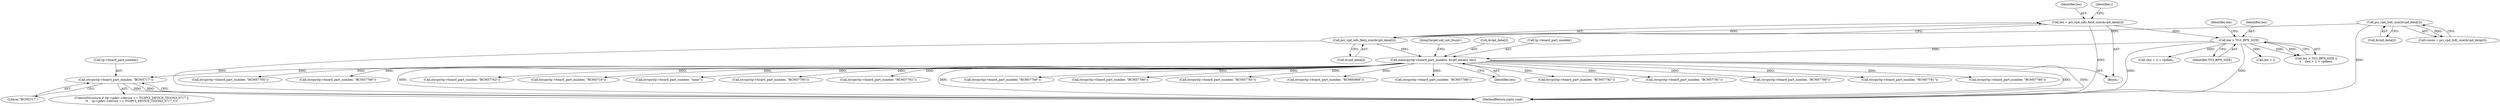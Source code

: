 digraph "0_linux_715230a44310a8cf66fbfb5a46f9a62a9b2de424@API" {
"1000343" [label="(Call,strcpy(tp->board_part_number, \"BCM5717\"))"];
"1000301" [label="(Call,memcpy(tp->board_part_number, &vpd_data[i], len))"];
"1000282" [label="(Call,pci_vpd_info_field_size(&vpd_data[i]))"];
"1000139" [label="(Call,pci_vpd_lrdt_size(&vpd_data[i]))"];
"1000292" [label="(Call,len > TG3_BPN_SIZE)"];
"1000280" [label="(Call,len = pci_vpd_info_field_size(&vpd_data[i]))"];
"1000393" [label="(Call,strcpy(tp->board_part_number, \"BCM57760\"))"];
"1000535" [label="(Call,strcpy(tp->board_part_number, \"BCM57762\"))"];
"1000296" [label="(Call,len + i)"];
"1000302" [label="(Call,tp->board_part_number)"];
"1000343" [label="(Call,strcpy(tp->board_part_number, \"BCM5717\"))"];
"1000357" [label="(Call,strcpy(tp->board_part_number, \"BCM5718\"))"];
"1000599" [label="(Call,strcpy(tp->board_part_number, \"none\"))"];
"1000297" [label="(Identifier,len)"];
"1000291" [label="(Call,len > TG3_BPN_SIZE ||\n\t    (len + i) > vpdlen)"];
"1000443" [label="(Call,strcpy(tp->board_part_number, \"BCM57761\"))"];
"1000293" [label="(Identifier,len)"];
"1000310" [label="(JumpTarget,out_not_found:)"];
"1000513" [label="(Call,strcpy(tp->board_part_number, \"BCM57795\"))"];
"1000347" [label="(Literal,\"BCM5717\")"];
"1000549" [label="(Call,strcpy(tp->board_part_number, \"BCM57766\"))"];
"1000280" [label="(Call,len = pci_vpd_info_field_size(&vpd_data[i]))"];
"1000407" [label="(Call,strcpy(tp->board_part_number, \"BCM57790\"))"];
"1000457" [label="(Call,strcpy(tp->board_part_number, \"BCM57765\"))"];
"1000591" [label="(Call,strcpy(tp->board_part_number, \"BCM95906\"))"];
"1000421" [label="(Call,strcpy(tp->board_part_number, \"BCM57788\"))"];
"1000281" [label="(Identifier,len)"];
"1000292" [label="(Call,len > TG3_BPN_SIZE)"];
"1000295" [label="(Call,(len + i) > vpdlen)"];
"1000344" [label="(Call,tp->board_part_number)"];
"1000309" [label="(Identifier,len)"];
"1000288" [label="(Identifier,i)"];
"1000563" [label="(Call,strcpy(tp->board_part_number, \"BCM57782\"))"];
"1000140" [label="(Call,&vpd_data[i])"];
"1000301" [label="(Call,memcpy(tp->board_part_number, &vpd_data[i], len))"];
"1000283" [label="(Call,&vpd_data[i])"];
"1000604" [label="(MethodReturn,static void)"];
"1000499" [label="(Call,strcpy(tp->board_part_number, \"BCM57791\"))"];
"1000282" [label="(Call,pci_vpd_info_field_size(&vpd_data[i]))"];
"1000379" [label="(Call,strcpy(tp->board_part_number, \"BCM57780\"))"];
"1000294" [label="(Identifier,TG3_BPN_SIZE)"];
"1000139" [label="(Call,pci_vpd_lrdt_size(&vpd_data[i]))"];
"1000102" [label="(Block,)"];
"1000471" [label="(Call,strcpy(tp->board_part_number, \"BCM57781\"))"];
"1000577" [label="(Call,strcpy(tp->board_part_number, \"BCM57786\"))"];
"1000305" [label="(Call,&vpd_data[i])"];
"1000327" [label="(ControlStructure,if (tp->pdev->device == TG3PCI_DEVICE_TIGON3_5717 ||\n\t\t    tp->pdev->device == TG3PCI_DEVICE_TIGON3_5717_C))"];
"1000137" [label="(Call,rosize = pci_vpd_lrdt_size(&vpd_data[i]))"];
"1000485" [label="(Call,strcpy(tp->board_part_number, \"BCM57785\"))"];
"1000343" -> "1000327"  [label="AST: "];
"1000343" -> "1000347"  [label="CFG: "];
"1000344" -> "1000343"  [label="AST: "];
"1000347" -> "1000343"  [label="AST: "];
"1000604" -> "1000343"  [label="CFG: "];
"1000343" -> "1000604"  [label="DDG: "];
"1000343" -> "1000604"  [label="DDG: "];
"1000301" -> "1000343"  [label="DDG: "];
"1000301" -> "1000102"  [label="AST: "];
"1000301" -> "1000309"  [label="CFG: "];
"1000302" -> "1000301"  [label="AST: "];
"1000305" -> "1000301"  [label="AST: "];
"1000309" -> "1000301"  [label="AST: "];
"1000310" -> "1000301"  [label="CFG: "];
"1000301" -> "1000604"  [label="DDG: "];
"1000301" -> "1000604"  [label="DDG: "];
"1000301" -> "1000604"  [label="DDG: "];
"1000301" -> "1000604"  [label="DDG: "];
"1000282" -> "1000301"  [label="DDG: "];
"1000292" -> "1000301"  [label="DDG: "];
"1000301" -> "1000357"  [label="DDG: "];
"1000301" -> "1000379"  [label="DDG: "];
"1000301" -> "1000393"  [label="DDG: "];
"1000301" -> "1000407"  [label="DDG: "];
"1000301" -> "1000421"  [label="DDG: "];
"1000301" -> "1000443"  [label="DDG: "];
"1000301" -> "1000457"  [label="DDG: "];
"1000301" -> "1000471"  [label="DDG: "];
"1000301" -> "1000485"  [label="DDG: "];
"1000301" -> "1000499"  [label="DDG: "];
"1000301" -> "1000513"  [label="DDG: "];
"1000301" -> "1000535"  [label="DDG: "];
"1000301" -> "1000549"  [label="DDG: "];
"1000301" -> "1000563"  [label="DDG: "];
"1000301" -> "1000577"  [label="DDG: "];
"1000301" -> "1000591"  [label="DDG: "];
"1000301" -> "1000599"  [label="DDG: "];
"1000282" -> "1000280"  [label="AST: "];
"1000282" -> "1000283"  [label="CFG: "];
"1000283" -> "1000282"  [label="AST: "];
"1000280" -> "1000282"  [label="CFG: "];
"1000282" -> "1000604"  [label="DDG: "];
"1000282" -> "1000280"  [label="DDG: "];
"1000139" -> "1000282"  [label="DDG: "];
"1000139" -> "1000137"  [label="AST: "];
"1000139" -> "1000140"  [label="CFG: "];
"1000140" -> "1000139"  [label="AST: "];
"1000137" -> "1000139"  [label="CFG: "];
"1000139" -> "1000604"  [label="DDG: "];
"1000139" -> "1000137"  [label="DDG: "];
"1000292" -> "1000291"  [label="AST: "];
"1000292" -> "1000294"  [label="CFG: "];
"1000293" -> "1000292"  [label="AST: "];
"1000294" -> "1000292"  [label="AST: "];
"1000297" -> "1000292"  [label="CFG: "];
"1000291" -> "1000292"  [label="CFG: "];
"1000292" -> "1000604"  [label="DDG: "];
"1000292" -> "1000604"  [label="DDG: "];
"1000292" -> "1000291"  [label="DDG: "];
"1000292" -> "1000291"  [label="DDG: "];
"1000280" -> "1000292"  [label="DDG: "];
"1000292" -> "1000295"  [label="DDG: "];
"1000292" -> "1000296"  [label="DDG: "];
"1000280" -> "1000102"  [label="AST: "];
"1000281" -> "1000280"  [label="AST: "];
"1000288" -> "1000280"  [label="CFG: "];
"1000280" -> "1000604"  [label="DDG: "];
}
